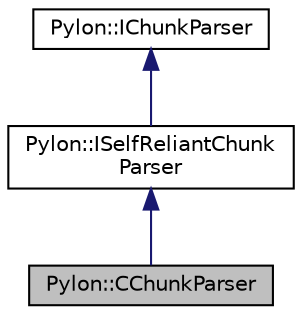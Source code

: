 digraph "Pylon::CChunkParser"
{
  edge [fontname="Helvetica",fontsize="10",labelfontname="Helvetica",labelfontsize="10"];
  node [fontname="Helvetica",fontsize="10",shape=record];
  Node1 [label="Pylon::CChunkParser",height=0.2,width=0.4,color="black", fillcolor="grey75", style="filled", fontcolor="black"];
  Node2 -> Node1 [dir="back",color="midnightblue",fontsize="10",style="solid",fontname="Helvetica"];
  Node2 [label="Pylon::ISelfReliantChunk\lParser",height=0.2,width=0.4,color="black", fillcolor="white", style="filled",URL="$struct_pylon_1_1_i_self_reliant_chunk_parser.html",tooltip="Low Level API: Interface for chunk parsers with an own chunk data node map attached. "];
  Node3 -> Node2 [dir="back",color="midnightblue",fontsize="10",style="solid",fontname="Helvetica"];
  Node3 [label="Pylon::IChunkParser",height=0.2,width=0.4,color="black", fillcolor="white", style="filled",URL="$struct_pylon_1_1_i_chunk_parser.html",tooltip="Low Level API: The interface for chunk parsers analyzing a data stream consisting of chunks..."];
}
